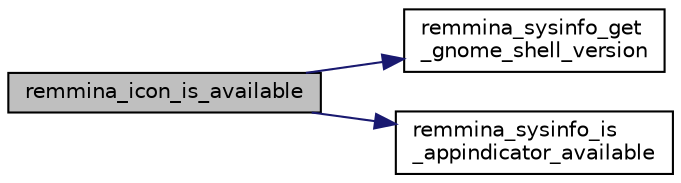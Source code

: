 digraph "remmina_icon_is_available"
{
  edge [fontname="Helvetica",fontsize="10",labelfontname="Helvetica",labelfontsize="10"];
  node [fontname="Helvetica",fontsize="10",shape=record];
  rankdir="LR";
  Node468 [label="remmina_icon_is_available",height=0.2,width=0.4,color="black", fillcolor="grey75", style="filled", fontcolor="black"];
  Node468 -> Node469 [color="midnightblue",fontsize="10",style="solid",fontname="Helvetica"];
  Node469 [label="remmina_sysinfo_get\l_gnome_shell_version",height=0.2,width=0.4,color="black", fillcolor="white", style="filled",URL="$remmina__sysinfo_8c.html#a79fd36823613c320001f0cdd2a97490f",tooltip="Query DBUS to get gnome shell version. "];
  Node468 -> Node470 [color="midnightblue",fontsize="10",style="solid",fontname="Helvetica"];
  Node470 [label="remmina_sysinfo_is\l_appindicator_available",height=0.2,width=0.4,color="black", fillcolor="white", style="filled",URL="$remmina__sysinfo_8c.html#ae6ecf91edb905f3b2b39e33e05325590"];
}
